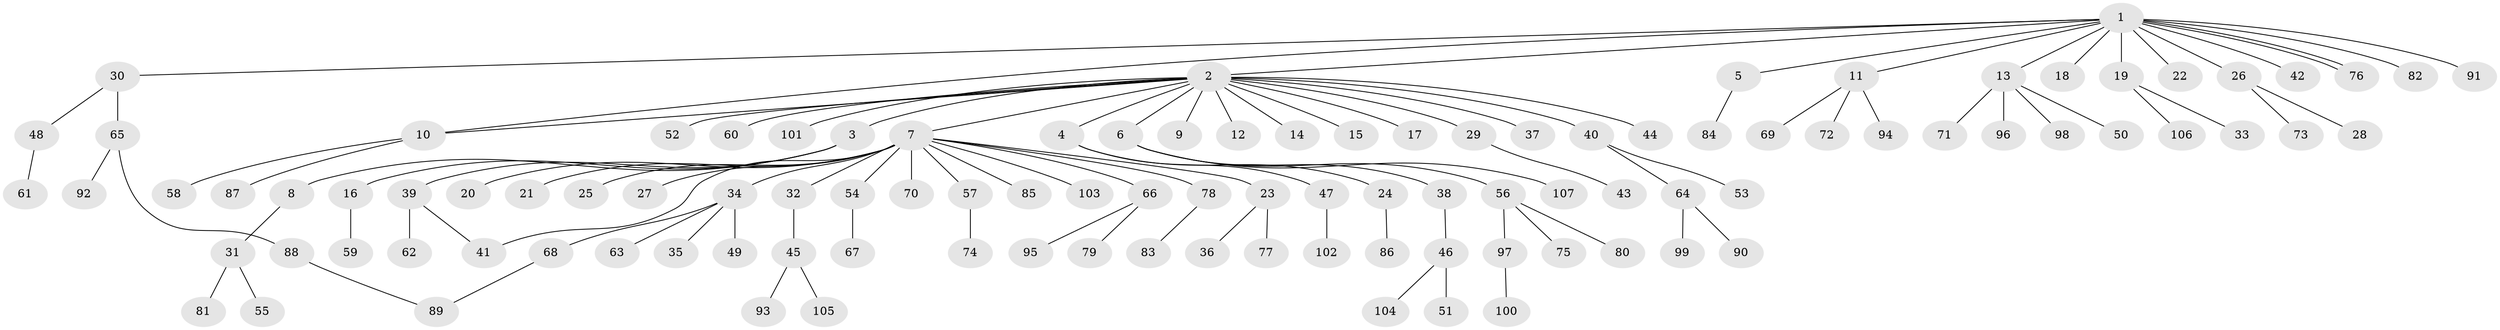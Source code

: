 // coarse degree distribution, {16: 0.024390243902439025, 17: 0.012195121951219513, 5: 0.012195121951219513, 3: 0.07317073170731707, 1: 0.6097560975609756, 2: 0.24390243902439024, 4: 0.024390243902439025}
// Generated by graph-tools (version 1.1) at 2025/41/03/06/25 10:41:46]
// undirected, 107 vertices, 110 edges
graph export_dot {
graph [start="1"]
  node [color=gray90,style=filled];
  1;
  2;
  3;
  4;
  5;
  6;
  7;
  8;
  9;
  10;
  11;
  12;
  13;
  14;
  15;
  16;
  17;
  18;
  19;
  20;
  21;
  22;
  23;
  24;
  25;
  26;
  27;
  28;
  29;
  30;
  31;
  32;
  33;
  34;
  35;
  36;
  37;
  38;
  39;
  40;
  41;
  42;
  43;
  44;
  45;
  46;
  47;
  48;
  49;
  50;
  51;
  52;
  53;
  54;
  55;
  56;
  57;
  58;
  59;
  60;
  61;
  62;
  63;
  64;
  65;
  66;
  67;
  68;
  69;
  70;
  71;
  72;
  73;
  74;
  75;
  76;
  77;
  78;
  79;
  80;
  81;
  82;
  83;
  84;
  85;
  86;
  87;
  88;
  89;
  90;
  91;
  92;
  93;
  94;
  95;
  96;
  97;
  98;
  99;
  100;
  101;
  102;
  103;
  104;
  105;
  106;
  107;
  1 -- 2;
  1 -- 5;
  1 -- 10;
  1 -- 11;
  1 -- 13;
  1 -- 18;
  1 -- 19;
  1 -- 22;
  1 -- 26;
  1 -- 30;
  1 -- 42;
  1 -- 76;
  1 -- 76;
  1 -- 82;
  1 -- 91;
  2 -- 3;
  2 -- 4;
  2 -- 6;
  2 -- 7;
  2 -- 9;
  2 -- 10;
  2 -- 12;
  2 -- 14;
  2 -- 15;
  2 -- 17;
  2 -- 29;
  2 -- 37;
  2 -- 40;
  2 -- 44;
  2 -- 52;
  2 -- 60;
  2 -- 101;
  3 -- 8;
  3 -- 16;
  3 -- 39;
  4 -- 24;
  4 -- 47;
  5 -- 84;
  6 -- 38;
  6 -- 56;
  6 -- 107;
  7 -- 20;
  7 -- 21;
  7 -- 23;
  7 -- 25;
  7 -- 27;
  7 -- 32;
  7 -- 34;
  7 -- 41;
  7 -- 54;
  7 -- 57;
  7 -- 66;
  7 -- 70;
  7 -- 78;
  7 -- 85;
  7 -- 103;
  8 -- 31;
  10 -- 58;
  10 -- 87;
  11 -- 69;
  11 -- 72;
  11 -- 94;
  13 -- 50;
  13 -- 71;
  13 -- 96;
  13 -- 98;
  16 -- 59;
  19 -- 33;
  19 -- 106;
  23 -- 36;
  23 -- 77;
  24 -- 86;
  26 -- 28;
  26 -- 73;
  29 -- 43;
  30 -- 48;
  30 -- 65;
  31 -- 55;
  31 -- 81;
  32 -- 45;
  34 -- 35;
  34 -- 49;
  34 -- 63;
  34 -- 68;
  38 -- 46;
  39 -- 41;
  39 -- 62;
  40 -- 53;
  40 -- 64;
  45 -- 93;
  45 -- 105;
  46 -- 51;
  46 -- 104;
  47 -- 102;
  48 -- 61;
  54 -- 67;
  56 -- 75;
  56 -- 80;
  56 -- 97;
  57 -- 74;
  64 -- 90;
  64 -- 99;
  65 -- 88;
  65 -- 92;
  66 -- 79;
  66 -- 95;
  68 -- 89;
  78 -- 83;
  88 -- 89;
  97 -- 100;
}

